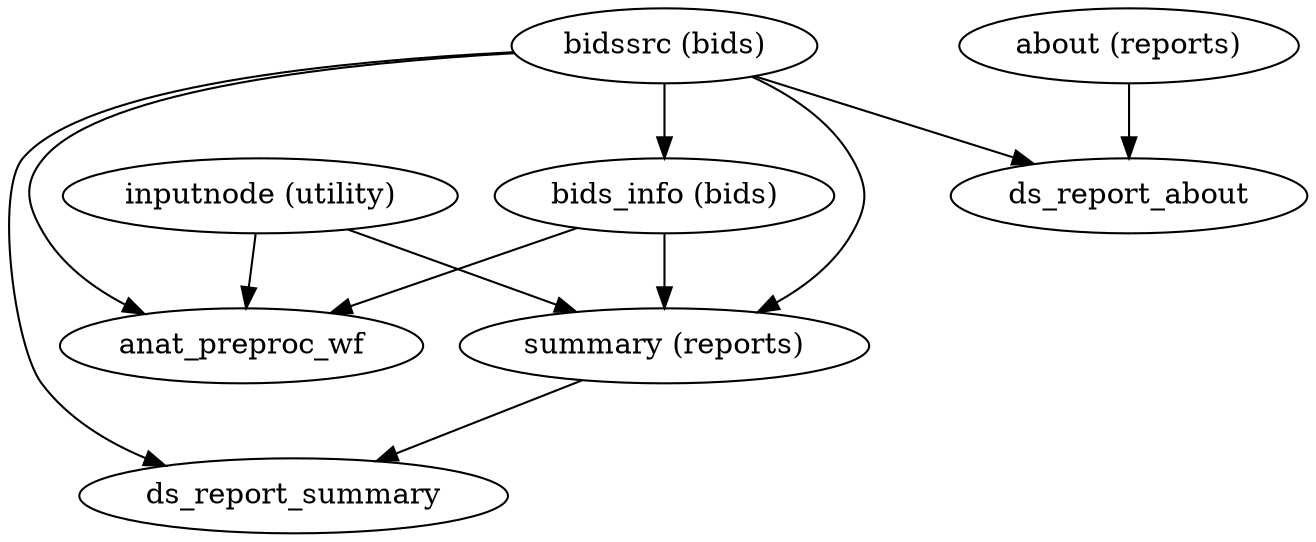 strict digraph {
"inputnode (utility)";
"anat_preproc_wf";
"summary (reports)";
"bidssrc (bids)";
"bids_info (bids)";
"ds_report_summary";
"ds_report_about";
"about (reports)";
"inputnode (utility)" -> "anat_preproc_wf";
"inputnode (utility)" -> "summary (reports)";
"summary (reports)" -> "ds_report_summary";
"bidssrc (bids)" -> "bids_info (bids)";
"bidssrc (bids)" -> "summary (reports)";
"bidssrc (bids)" -> "anat_preproc_wf";
"bidssrc (bids)" -> "ds_report_summary";
"bidssrc (bids)" -> "ds_report_about";
"bids_info (bids)" -> "summary (reports)";
"bids_info (bids)" -> "anat_preproc_wf";
"about (reports)" -> "ds_report_about";
}
